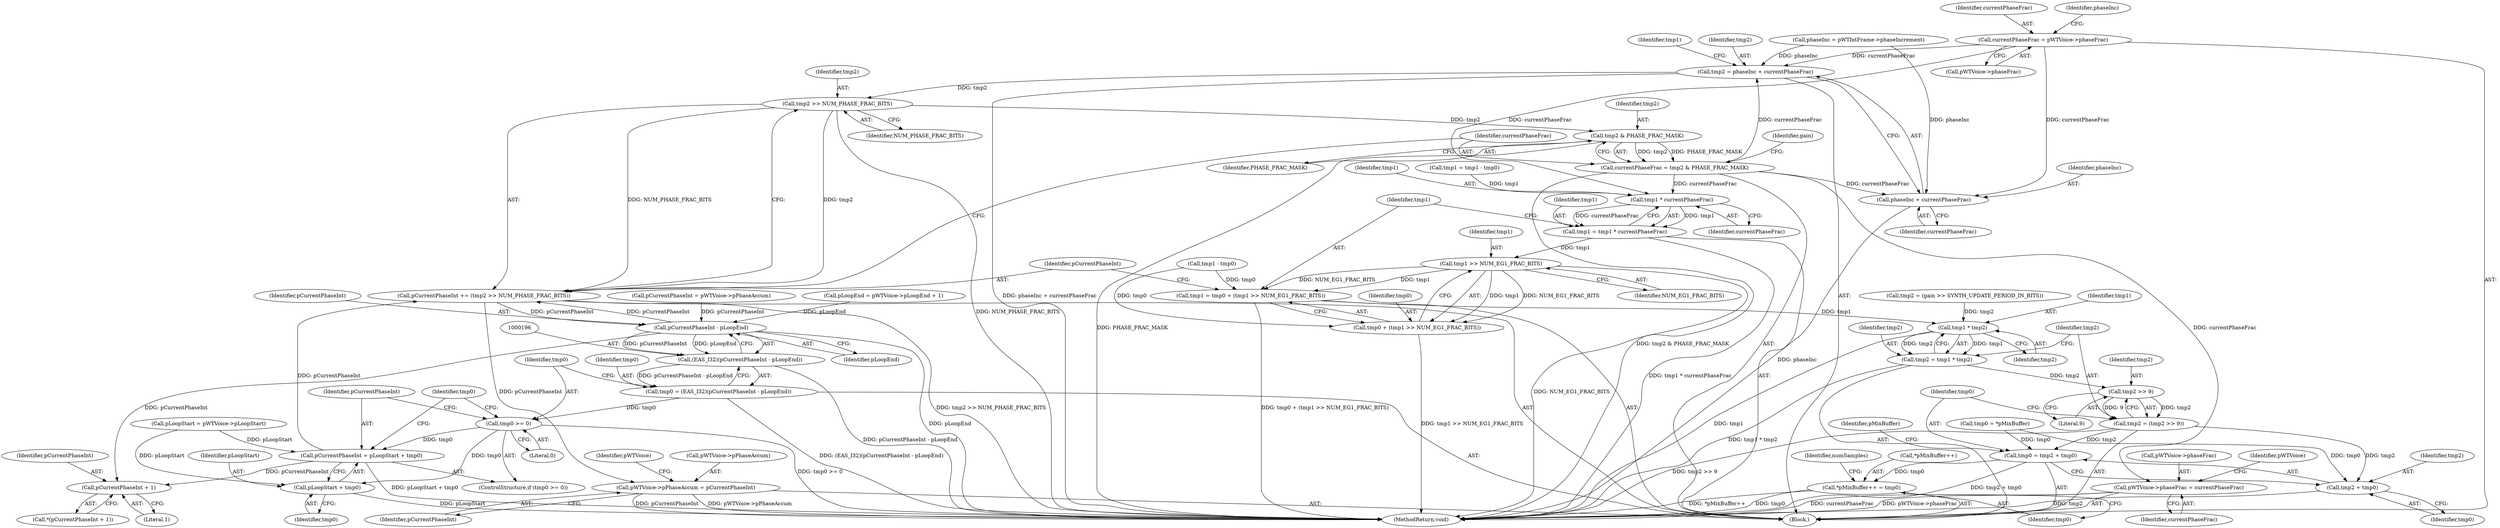 digraph "0_Android_24d7c408c52143bce7b49de82f3913fd8d1219cf_0@pointer" {
"1000170" [label="(Call,currentPhaseFrac = pWTVoice->phaseFrac)"];
"1000219" [label="(Call,tmp2 = phaseInc + currentPhaseFrac)"];
"1000243" [label="(Call,tmp2 >> NUM_PHASE_FRAC_BITS)"];
"1000241" [label="(Call,pCurrentPhaseInt += (tmp2 >> NUM_PHASE_FRAC_BITS))"];
"1000197" [label="(Call,pCurrentPhaseInt - pLoopEnd)"];
"1000195" [label="(Call,(EAS_I32)(pCurrentPhaseInt - pLoopEnd))"];
"1000193" [label="(Call,tmp0 = (EAS_I32)(pCurrentPhaseInt - pLoopEnd))"];
"1000201" [label="(Call,tmp0 >= 0)"];
"1000204" [label="(Call,pCurrentPhaseInt = pLoopStart + tmp0)"];
"1000216" [label="(Call,pCurrentPhaseInt + 1)"];
"1000206" [label="(Call,pLoopStart + tmp0)"];
"1000290" [label="(Call,pWTVoice->pPhaseAccum = pCurrentPhaseInt)"];
"1000248" [label="(Call,tmp2 & PHASE_FRAC_MASK)"];
"1000246" [label="(Call,currentPhaseFrac = tmp2 & PHASE_FRAC_MASK)"];
"1000221" [label="(Call,phaseInc + currentPhaseFrac)"];
"1000231" [label="(Call,tmp1 * currentPhaseFrac)"];
"1000229" [label="(Call,tmp1 = tmp1 * currentPhaseFrac)"];
"1000238" [label="(Call,tmp1 >> NUM_EG1_FRAC_BITS)"];
"1000234" [label="(Call,tmp1 = tmp0 + (tmp1 >> NUM_EG1_FRAC_BITS))"];
"1000265" [label="(Call,tmp1 * tmp2)"];
"1000263" [label="(Call,tmp2 = tmp1 * tmp2)"];
"1000270" [label="(Call,tmp2 >> 9)"];
"1000268" [label="(Call,tmp2 = (tmp2 >> 9))"];
"1000273" [label="(Call,tmp0 = tmp2 + tmp0)"];
"1000278" [label="(Call,*pMixBuffer++ = tmp0)"];
"1000275" [label="(Call,tmp2 + tmp0)"];
"1000236" [label="(Call,tmp0 + (tmp1 >> NUM_EG1_FRAC_BITS))"];
"1000295" [label="(Call,pWTVoice->phaseFrac = currentPhaseFrac)"];
"1000230" [label="(Identifier,tmp1)"];
"1000265" [label="(Call,tmp1 * tmp2)"];
"1000266" [label="(Identifier,tmp1)"];
"1000273" [label="(Call,tmp0 = tmp2 + tmp0)"];
"1000276" [label="(Identifier,tmp2)"];
"1000225" [label="(Identifier,tmp1)"];
"1000294" [label="(Identifier,pCurrentPhaseInt)"];
"1000284" [label="(Identifier,numSamples)"];
"1000208" [label="(Identifier,tmp0)"];
"1000235" [label="(Identifier,tmp1)"];
"1000245" [label="(Identifier,NUM_PHASE_FRAC_BITS)"];
"1000244" [label="(Identifier,tmp2)"];
"1000269" [label="(Identifier,tmp2)"];
"1000197" [label="(Call,pCurrentPhaseInt - pLoopEnd)"];
"1000105" [label="(Block,)"];
"1000180" [label="(Call,pLoopStart = pWTVoice->pLoopStart)"];
"1000275" [label="(Call,tmp2 + tmp0)"];
"1000195" [label="(Call,(EAS_I32)(pCurrentPhaseInt - pLoopEnd))"];
"1000291" [label="(Call,pWTVoice->pPhaseAccum)"];
"1000165" [label="(Call,pCurrentPhaseInt = pWTVoice->pPhaseAccum)"];
"1000171" [label="(Identifier,currentPhaseFrac)"];
"1000172" [label="(Call,pWTVoice->phaseFrac)"];
"1000239" [label="(Identifier,tmp1)"];
"1000201" [label="(Call,tmp0 >= 0)"];
"1000210" [label="(Identifier,tmp0)"];
"1000223" [label="(Identifier,currentPhaseFrac)"];
"1000246" [label="(Call,currentPhaseFrac = tmp2 & PHASE_FRAC_MASK)"];
"1000204" [label="(Call,pCurrentPhaseInt = pLoopStart + tmp0)"];
"1000281" [label="(Identifier,pMixBuffer)"];
"1000271" [label="(Identifier,tmp2)"];
"1000272" [label="(Literal,9)"];
"1000229" [label="(Call,tmp1 = tmp1 * currentPhaseFrac)"];
"1000302" [label="(Identifier,pWTVoice)"];
"1000193" [label="(Call,tmp0 = (EAS_I32)(pCurrentPhaseInt - pLoopEnd))"];
"1000279" [label="(Call,*pMixBuffer++)"];
"1000274" [label="(Identifier,tmp0)"];
"1000248" [label="(Call,tmp2 & PHASE_FRAC_MASK)"];
"1000309" [label="(MethodReturn,void)"];
"1000226" [label="(Call,tmp1 - tmp0)"];
"1000238" [label="(Call,tmp1 >> NUM_EG1_FRAC_BITS)"];
"1000296" [label="(Call,pWTVoice->phaseFrac)"];
"1000215" [label="(Call,*(pCurrentPhaseInt + 1))"];
"1000270" [label="(Call,tmp2 >> 9)"];
"1000199" [label="(Identifier,pLoopEnd)"];
"1000170" [label="(Call,currentPhaseFrac = pWTVoice->phaseFrac)"];
"1000242" [label="(Identifier,pCurrentPhaseInt)"];
"1000252" [label="(Identifier,gain)"];
"1000241" [label="(Call,pCurrentPhaseInt += (tmp2 >> NUM_PHASE_FRAC_BITS))"];
"1000237" [label="(Identifier,tmp0)"];
"1000176" [label="(Identifier,phaseInc)"];
"1000194" [label="(Identifier,tmp0)"];
"1000247" [label="(Identifier,currentPhaseFrac)"];
"1000218" [label="(Literal,1)"];
"1000236" [label="(Call,tmp0 + (tmp1 >> NUM_EG1_FRAC_BITS))"];
"1000234" [label="(Call,tmp1 = tmp0 + (tmp1 >> NUM_EG1_FRAC_BITS))"];
"1000277" [label="(Identifier,tmp0)"];
"1000267" [label="(Identifier,tmp2)"];
"1000200" [label="(ControlStructure,if (tmp0 >= 0))"];
"1000290" [label="(Call,pWTVoice->pPhaseAccum = pCurrentPhaseInt)"];
"1000185" [label="(Call,pLoopEnd = pWTVoice->pLoopEnd + 1)"];
"1000254" [label="(Call,tmp2 = (gain >> SYNTH_UPDATE_PERIOD_IN_BITS))"];
"1000233" [label="(Identifier,currentPhaseFrac)"];
"1000202" [label="(Identifier,tmp0)"];
"1000203" [label="(Literal,0)"];
"1000240" [label="(Identifier,NUM_EG1_FRAC_BITS)"];
"1000216" [label="(Call,pCurrentPhaseInt + 1)"];
"1000295" [label="(Call,pWTVoice->phaseFrac = currentPhaseFrac)"];
"1000268" [label="(Call,tmp2 = (tmp2 >> 9))"];
"1000278" [label="(Call,*pMixBuffer++ = tmp0)"];
"1000232" [label="(Identifier,tmp1)"];
"1000217" [label="(Identifier,pCurrentPhaseInt)"];
"1000198" [label="(Identifier,pCurrentPhaseInt)"];
"1000259" [label="(Call,tmp0 = *pMixBuffer)"];
"1000231" [label="(Call,tmp1 * currentPhaseFrac)"];
"1000175" [label="(Call,phaseInc = pWTIntFrame->phaseIncrement)"];
"1000263" [label="(Call,tmp2 = tmp1 * tmp2)"];
"1000224" [label="(Call,tmp1 = tmp1 - tmp0)"];
"1000221" [label="(Call,phaseInc + currentPhaseFrac)"];
"1000220" [label="(Identifier,tmp2)"];
"1000249" [label="(Identifier,tmp2)"];
"1000299" [label="(Identifier,currentPhaseFrac)"];
"1000282" [label="(Identifier,tmp0)"];
"1000206" [label="(Call,pLoopStart + tmp0)"];
"1000205" [label="(Identifier,pCurrentPhaseInt)"];
"1000243" [label="(Call,tmp2 >> NUM_PHASE_FRAC_BITS)"];
"1000264" [label="(Identifier,tmp2)"];
"1000207" [label="(Identifier,pLoopStart)"];
"1000219" [label="(Call,tmp2 = phaseInc + currentPhaseFrac)"];
"1000297" [label="(Identifier,pWTVoice)"];
"1000250" [label="(Identifier,PHASE_FRAC_MASK)"];
"1000222" [label="(Identifier,phaseInc)"];
"1000170" -> "1000105"  [label="AST: "];
"1000170" -> "1000172"  [label="CFG: "];
"1000171" -> "1000170"  [label="AST: "];
"1000172" -> "1000170"  [label="AST: "];
"1000176" -> "1000170"  [label="CFG: "];
"1000170" -> "1000219"  [label="DDG: currentPhaseFrac"];
"1000170" -> "1000221"  [label="DDG: currentPhaseFrac"];
"1000170" -> "1000231"  [label="DDG: currentPhaseFrac"];
"1000219" -> "1000105"  [label="AST: "];
"1000219" -> "1000221"  [label="CFG: "];
"1000220" -> "1000219"  [label="AST: "];
"1000221" -> "1000219"  [label="AST: "];
"1000225" -> "1000219"  [label="CFG: "];
"1000219" -> "1000309"  [label="DDG: phaseInc + currentPhaseFrac"];
"1000175" -> "1000219"  [label="DDG: phaseInc"];
"1000246" -> "1000219"  [label="DDG: currentPhaseFrac"];
"1000219" -> "1000243"  [label="DDG: tmp2"];
"1000243" -> "1000241"  [label="AST: "];
"1000243" -> "1000245"  [label="CFG: "];
"1000244" -> "1000243"  [label="AST: "];
"1000245" -> "1000243"  [label="AST: "];
"1000241" -> "1000243"  [label="CFG: "];
"1000243" -> "1000309"  [label="DDG: NUM_PHASE_FRAC_BITS"];
"1000243" -> "1000241"  [label="DDG: tmp2"];
"1000243" -> "1000241"  [label="DDG: NUM_PHASE_FRAC_BITS"];
"1000243" -> "1000248"  [label="DDG: tmp2"];
"1000241" -> "1000105"  [label="AST: "];
"1000242" -> "1000241"  [label="AST: "];
"1000247" -> "1000241"  [label="CFG: "];
"1000241" -> "1000309"  [label="DDG: tmp2 >> NUM_PHASE_FRAC_BITS"];
"1000241" -> "1000197"  [label="DDG: pCurrentPhaseInt"];
"1000204" -> "1000241"  [label="DDG: pCurrentPhaseInt"];
"1000197" -> "1000241"  [label="DDG: pCurrentPhaseInt"];
"1000241" -> "1000290"  [label="DDG: pCurrentPhaseInt"];
"1000197" -> "1000195"  [label="AST: "];
"1000197" -> "1000199"  [label="CFG: "];
"1000198" -> "1000197"  [label="AST: "];
"1000199" -> "1000197"  [label="AST: "];
"1000195" -> "1000197"  [label="CFG: "];
"1000197" -> "1000309"  [label="DDG: pLoopEnd"];
"1000197" -> "1000195"  [label="DDG: pCurrentPhaseInt"];
"1000197" -> "1000195"  [label="DDG: pLoopEnd"];
"1000165" -> "1000197"  [label="DDG: pCurrentPhaseInt"];
"1000185" -> "1000197"  [label="DDG: pLoopEnd"];
"1000197" -> "1000216"  [label="DDG: pCurrentPhaseInt"];
"1000195" -> "1000193"  [label="AST: "];
"1000196" -> "1000195"  [label="AST: "];
"1000193" -> "1000195"  [label="CFG: "];
"1000195" -> "1000309"  [label="DDG: pCurrentPhaseInt - pLoopEnd"];
"1000195" -> "1000193"  [label="DDG: pCurrentPhaseInt - pLoopEnd"];
"1000193" -> "1000105"  [label="AST: "];
"1000194" -> "1000193"  [label="AST: "];
"1000202" -> "1000193"  [label="CFG: "];
"1000193" -> "1000309"  [label="DDG: (EAS_I32)(pCurrentPhaseInt - pLoopEnd)"];
"1000193" -> "1000201"  [label="DDG: tmp0"];
"1000201" -> "1000200"  [label="AST: "];
"1000201" -> "1000203"  [label="CFG: "];
"1000202" -> "1000201"  [label="AST: "];
"1000203" -> "1000201"  [label="AST: "];
"1000205" -> "1000201"  [label="CFG: "];
"1000210" -> "1000201"  [label="CFG: "];
"1000201" -> "1000309"  [label="DDG: tmp0 >= 0"];
"1000201" -> "1000204"  [label="DDG: tmp0"];
"1000201" -> "1000206"  [label="DDG: tmp0"];
"1000204" -> "1000200"  [label="AST: "];
"1000204" -> "1000206"  [label="CFG: "];
"1000205" -> "1000204"  [label="AST: "];
"1000206" -> "1000204"  [label="AST: "];
"1000210" -> "1000204"  [label="CFG: "];
"1000204" -> "1000309"  [label="DDG: pLoopStart + tmp0"];
"1000180" -> "1000204"  [label="DDG: pLoopStart"];
"1000204" -> "1000216"  [label="DDG: pCurrentPhaseInt"];
"1000216" -> "1000215"  [label="AST: "];
"1000216" -> "1000218"  [label="CFG: "];
"1000217" -> "1000216"  [label="AST: "];
"1000218" -> "1000216"  [label="AST: "];
"1000215" -> "1000216"  [label="CFG: "];
"1000206" -> "1000208"  [label="CFG: "];
"1000207" -> "1000206"  [label="AST: "];
"1000208" -> "1000206"  [label="AST: "];
"1000206" -> "1000309"  [label="DDG: pLoopStart"];
"1000180" -> "1000206"  [label="DDG: pLoopStart"];
"1000290" -> "1000105"  [label="AST: "];
"1000290" -> "1000294"  [label="CFG: "];
"1000291" -> "1000290"  [label="AST: "];
"1000294" -> "1000290"  [label="AST: "];
"1000297" -> "1000290"  [label="CFG: "];
"1000290" -> "1000309"  [label="DDG: pWTVoice->pPhaseAccum"];
"1000290" -> "1000309"  [label="DDG: pCurrentPhaseInt"];
"1000248" -> "1000246"  [label="AST: "];
"1000248" -> "1000250"  [label="CFG: "];
"1000249" -> "1000248"  [label="AST: "];
"1000250" -> "1000248"  [label="AST: "];
"1000246" -> "1000248"  [label="CFG: "];
"1000248" -> "1000309"  [label="DDG: PHASE_FRAC_MASK"];
"1000248" -> "1000246"  [label="DDG: tmp2"];
"1000248" -> "1000246"  [label="DDG: PHASE_FRAC_MASK"];
"1000246" -> "1000105"  [label="AST: "];
"1000247" -> "1000246"  [label="AST: "];
"1000252" -> "1000246"  [label="CFG: "];
"1000246" -> "1000309"  [label="DDG: tmp2 & PHASE_FRAC_MASK"];
"1000246" -> "1000221"  [label="DDG: currentPhaseFrac"];
"1000246" -> "1000231"  [label="DDG: currentPhaseFrac"];
"1000246" -> "1000295"  [label="DDG: currentPhaseFrac"];
"1000221" -> "1000223"  [label="CFG: "];
"1000222" -> "1000221"  [label="AST: "];
"1000223" -> "1000221"  [label="AST: "];
"1000221" -> "1000309"  [label="DDG: phaseInc"];
"1000175" -> "1000221"  [label="DDG: phaseInc"];
"1000231" -> "1000229"  [label="AST: "];
"1000231" -> "1000233"  [label="CFG: "];
"1000232" -> "1000231"  [label="AST: "];
"1000233" -> "1000231"  [label="AST: "];
"1000229" -> "1000231"  [label="CFG: "];
"1000231" -> "1000229"  [label="DDG: tmp1"];
"1000231" -> "1000229"  [label="DDG: currentPhaseFrac"];
"1000224" -> "1000231"  [label="DDG: tmp1"];
"1000229" -> "1000105"  [label="AST: "];
"1000230" -> "1000229"  [label="AST: "];
"1000235" -> "1000229"  [label="CFG: "];
"1000229" -> "1000309"  [label="DDG: tmp1 * currentPhaseFrac"];
"1000229" -> "1000238"  [label="DDG: tmp1"];
"1000238" -> "1000236"  [label="AST: "];
"1000238" -> "1000240"  [label="CFG: "];
"1000239" -> "1000238"  [label="AST: "];
"1000240" -> "1000238"  [label="AST: "];
"1000236" -> "1000238"  [label="CFG: "];
"1000238" -> "1000309"  [label="DDG: NUM_EG1_FRAC_BITS"];
"1000238" -> "1000234"  [label="DDG: tmp1"];
"1000238" -> "1000234"  [label="DDG: NUM_EG1_FRAC_BITS"];
"1000238" -> "1000236"  [label="DDG: tmp1"];
"1000238" -> "1000236"  [label="DDG: NUM_EG1_FRAC_BITS"];
"1000234" -> "1000105"  [label="AST: "];
"1000234" -> "1000236"  [label="CFG: "];
"1000235" -> "1000234"  [label="AST: "];
"1000236" -> "1000234"  [label="AST: "];
"1000242" -> "1000234"  [label="CFG: "];
"1000234" -> "1000309"  [label="DDG: tmp0 + (tmp1 >> NUM_EG1_FRAC_BITS)"];
"1000226" -> "1000234"  [label="DDG: tmp0"];
"1000234" -> "1000265"  [label="DDG: tmp1"];
"1000265" -> "1000263"  [label="AST: "];
"1000265" -> "1000267"  [label="CFG: "];
"1000266" -> "1000265"  [label="AST: "];
"1000267" -> "1000265"  [label="AST: "];
"1000263" -> "1000265"  [label="CFG: "];
"1000265" -> "1000309"  [label="DDG: tmp1"];
"1000265" -> "1000263"  [label="DDG: tmp1"];
"1000265" -> "1000263"  [label="DDG: tmp2"];
"1000254" -> "1000265"  [label="DDG: tmp2"];
"1000263" -> "1000105"  [label="AST: "];
"1000264" -> "1000263"  [label="AST: "];
"1000269" -> "1000263"  [label="CFG: "];
"1000263" -> "1000309"  [label="DDG: tmp1 * tmp2"];
"1000263" -> "1000270"  [label="DDG: tmp2"];
"1000270" -> "1000268"  [label="AST: "];
"1000270" -> "1000272"  [label="CFG: "];
"1000271" -> "1000270"  [label="AST: "];
"1000272" -> "1000270"  [label="AST: "];
"1000268" -> "1000270"  [label="CFG: "];
"1000270" -> "1000268"  [label="DDG: tmp2"];
"1000270" -> "1000268"  [label="DDG: 9"];
"1000268" -> "1000105"  [label="AST: "];
"1000269" -> "1000268"  [label="AST: "];
"1000274" -> "1000268"  [label="CFG: "];
"1000268" -> "1000309"  [label="DDG: tmp2 >> 9"];
"1000268" -> "1000273"  [label="DDG: tmp2"];
"1000268" -> "1000275"  [label="DDG: tmp2"];
"1000273" -> "1000105"  [label="AST: "];
"1000273" -> "1000275"  [label="CFG: "];
"1000274" -> "1000273"  [label="AST: "];
"1000275" -> "1000273"  [label="AST: "];
"1000281" -> "1000273"  [label="CFG: "];
"1000273" -> "1000309"  [label="DDG: tmp2 + tmp0"];
"1000259" -> "1000273"  [label="DDG: tmp0"];
"1000273" -> "1000278"  [label="DDG: tmp0"];
"1000278" -> "1000105"  [label="AST: "];
"1000278" -> "1000282"  [label="CFG: "];
"1000279" -> "1000278"  [label="AST: "];
"1000282" -> "1000278"  [label="AST: "];
"1000284" -> "1000278"  [label="CFG: "];
"1000278" -> "1000309"  [label="DDG: tmp0"];
"1000278" -> "1000309"  [label="DDG: *pMixBuffer++"];
"1000275" -> "1000277"  [label="CFG: "];
"1000276" -> "1000275"  [label="AST: "];
"1000277" -> "1000275"  [label="AST: "];
"1000275" -> "1000309"  [label="DDG: tmp2"];
"1000259" -> "1000275"  [label="DDG: tmp0"];
"1000237" -> "1000236"  [label="AST: "];
"1000236" -> "1000309"  [label="DDG: tmp1 >> NUM_EG1_FRAC_BITS"];
"1000226" -> "1000236"  [label="DDG: tmp0"];
"1000295" -> "1000105"  [label="AST: "];
"1000295" -> "1000299"  [label="CFG: "];
"1000296" -> "1000295"  [label="AST: "];
"1000299" -> "1000295"  [label="AST: "];
"1000302" -> "1000295"  [label="CFG: "];
"1000295" -> "1000309"  [label="DDG: pWTVoice->phaseFrac"];
"1000295" -> "1000309"  [label="DDG: currentPhaseFrac"];
}
